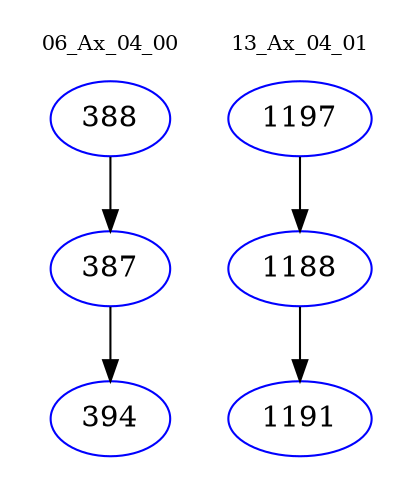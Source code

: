 digraph{
subgraph cluster_0 {
color = white
label = "06_Ax_04_00";
fontsize=10;
T0_388 [label="388", color="blue"]
T0_388 -> T0_387 [color="black"]
T0_387 [label="387", color="blue"]
T0_387 -> T0_394 [color="black"]
T0_394 [label="394", color="blue"]
}
subgraph cluster_1 {
color = white
label = "13_Ax_04_01";
fontsize=10;
T1_1197 [label="1197", color="blue"]
T1_1197 -> T1_1188 [color="black"]
T1_1188 [label="1188", color="blue"]
T1_1188 -> T1_1191 [color="black"]
T1_1191 [label="1191", color="blue"]
}
}
